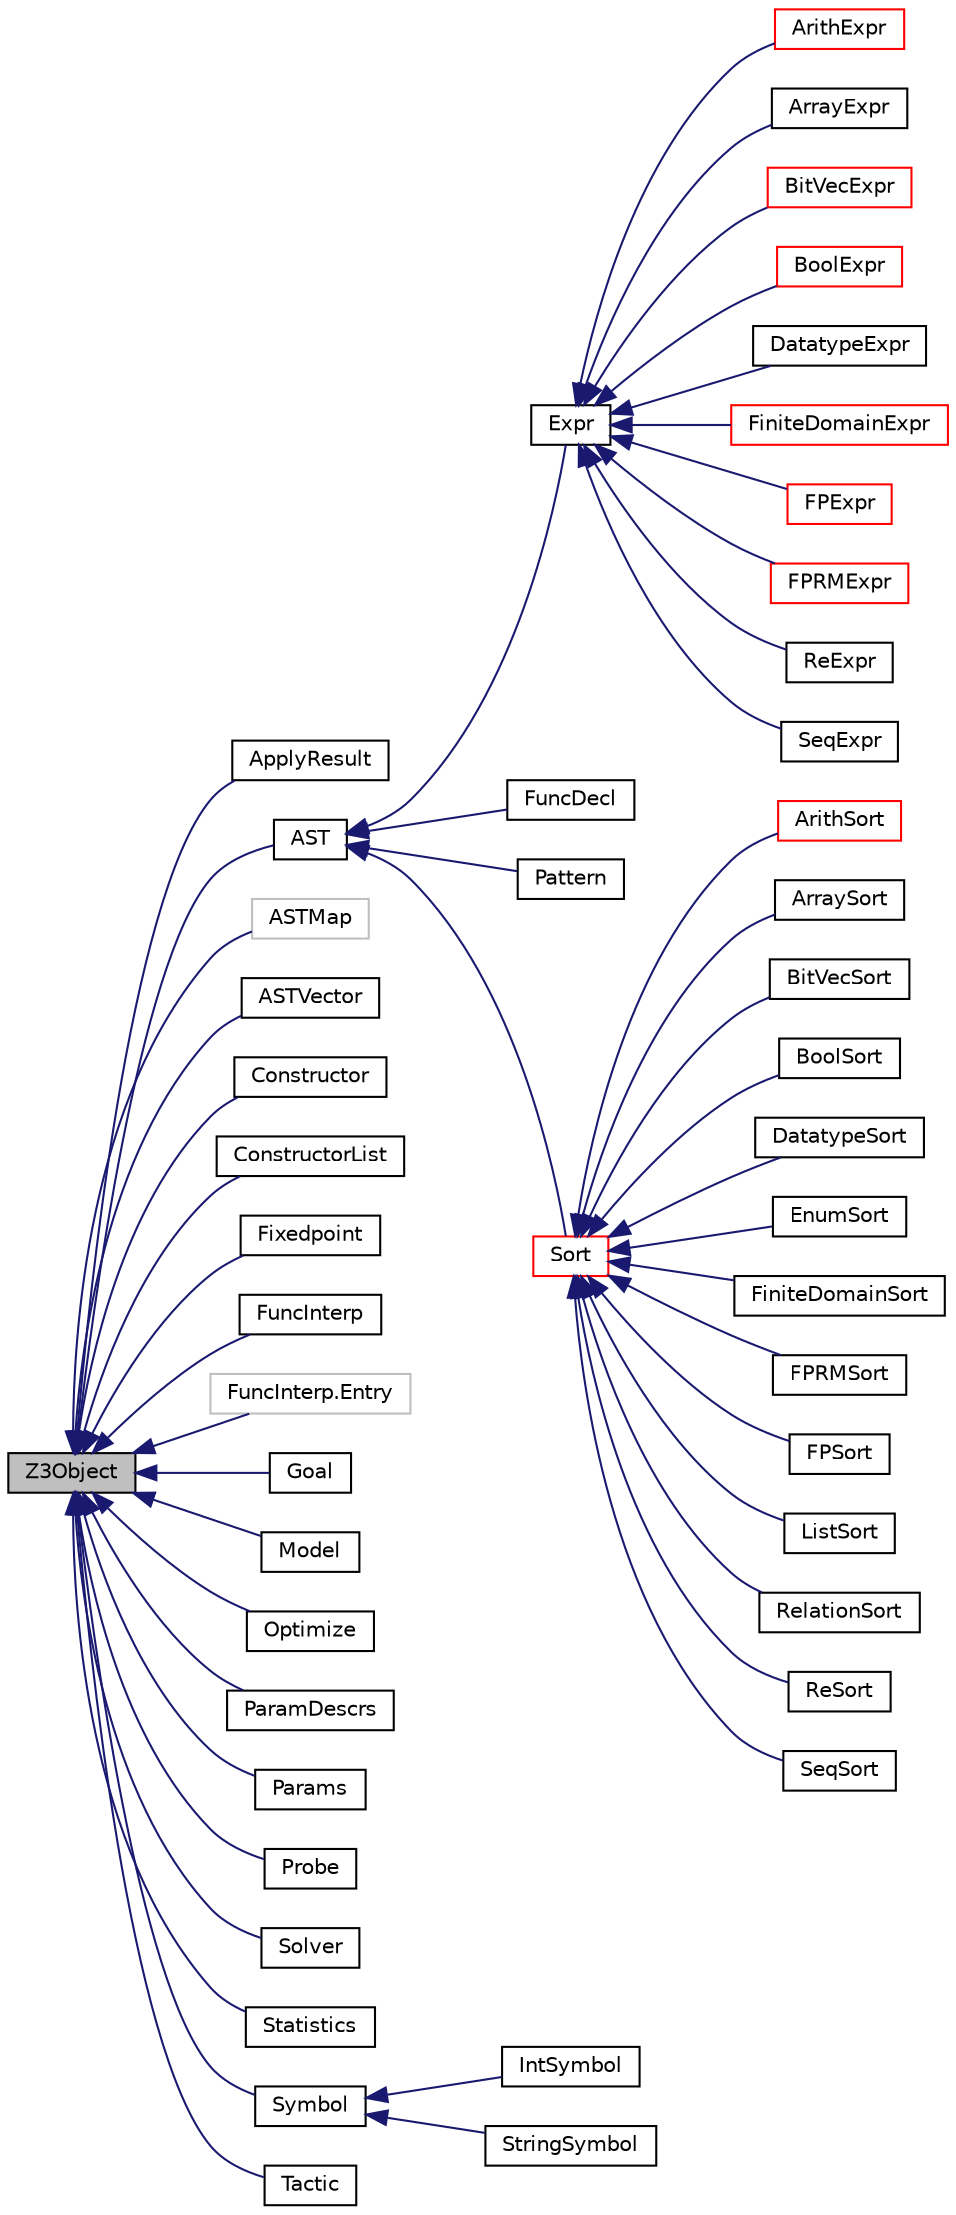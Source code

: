 digraph "Z3Object"
{
  edge [fontname="Helvetica",fontsize="10",labelfontname="Helvetica",labelfontsize="10"];
  node [fontname="Helvetica",fontsize="10",shape=record];
  rankdir="LR";
  Node0 [label="Z3Object",height=0.2,width=0.4,color="black", fillcolor="grey75", style="filled", fontcolor="black"];
  Node0 -> Node1 [dir="back",color="midnightblue",fontsize="10",style="solid",fontname="Helvetica"];
  Node1 [label="ApplyResult",height=0.2,width=0.4,color="black", fillcolor="white", style="filled",URL="$classcom_1_1microsoft_1_1z3_1_1_apply_result.html"];
  Node0 -> Node2 [dir="back",color="midnightblue",fontsize="10",style="solid",fontname="Helvetica"];
  Node2 [label="AST",height=0.2,width=0.4,color="black", fillcolor="white", style="filled",URL="$classcom_1_1microsoft_1_1z3_1_1_a_s_t.html"];
  Node2 -> Node3 [dir="back",color="midnightblue",fontsize="10",style="solid",fontname="Helvetica"];
  Node3 [label="Expr",height=0.2,width=0.4,color="black", fillcolor="white", style="filled",URL="$classcom_1_1microsoft_1_1z3_1_1_expr.html"];
  Node3 -> Node4 [dir="back",color="midnightblue",fontsize="10",style="solid",fontname="Helvetica"];
  Node4 [label="ArithExpr",height=0.2,width=0.4,color="red", fillcolor="white", style="filled",URL="$classcom_1_1microsoft_1_1z3_1_1_arith_expr.html"];
  Node3 -> Node10 [dir="back",color="midnightblue",fontsize="10",style="solid",fontname="Helvetica"];
  Node10 [label="ArrayExpr",height=0.2,width=0.4,color="black", fillcolor="white", style="filled",URL="$classcom_1_1microsoft_1_1z3_1_1_array_expr.html"];
  Node3 -> Node11 [dir="back",color="midnightblue",fontsize="10",style="solid",fontname="Helvetica"];
  Node11 [label="BitVecExpr",height=0.2,width=0.4,color="red", fillcolor="white", style="filled",URL="$classcom_1_1microsoft_1_1z3_1_1_bit_vec_expr.html"];
  Node3 -> Node13 [dir="back",color="midnightblue",fontsize="10",style="solid",fontname="Helvetica"];
  Node13 [label="BoolExpr",height=0.2,width=0.4,color="red", fillcolor="white", style="filled",URL="$classcom_1_1microsoft_1_1z3_1_1_bool_expr.html"];
  Node3 -> Node15 [dir="back",color="midnightblue",fontsize="10",style="solid",fontname="Helvetica"];
  Node15 [label="DatatypeExpr",height=0.2,width=0.4,color="black", fillcolor="white", style="filled",URL="$classcom_1_1microsoft_1_1z3_1_1_datatype_expr.html"];
  Node3 -> Node16 [dir="back",color="midnightblue",fontsize="10",style="solid",fontname="Helvetica"];
  Node16 [label="FiniteDomainExpr",height=0.2,width=0.4,color="red", fillcolor="white", style="filled",URL="$classcom_1_1microsoft_1_1z3_1_1_finite_domain_expr.html"];
  Node3 -> Node18 [dir="back",color="midnightblue",fontsize="10",style="solid",fontname="Helvetica"];
  Node18 [label="FPExpr",height=0.2,width=0.4,color="red", fillcolor="white", style="filled",URL="$classcom_1_1microsoft_1_1z3_1_1_f_p_expr.html"];
  Node3 -> Node20 [dir="back",color="midnightblue",fontsize="10",style="solid",fontname="Helvetica"];
  Node20 [label="FPRMExpr",height=0.2,width=0.4,color="red", fillcolor="white", style="filled",URL="$classcom_1_1microsoft_1_1z3_1_1_f_p_r_m_expr.html"];
  Node3 -> Node22 [dir="back",color="midnightblue",fontsize="10",style="solid",fontname="Helvetica"];
  Node22 [label="ReExpr",height=0.2,width=0.4,color="black", fillcolor="white", style="filled",URL="$classcom_1_1microsoft_1_1z3_1_1_re_expr.html"];
  Node3 -> Node23 [dir="back",color="midnightblue",fontsize="10",style="solid",fontname="Helvetica"];
  Node23 [label="SeqExpr",height=0.2,width=0.4,color="black", fillcolor="white", style="filled",URL="$classcom_1_1microsoft_1_1z3_1_1_seq_expr.html"];
  Node2 -> Node24 [dir="back",color="midnightblue",fontsize="10",style="solid",fontname="Helvetica"];
  Node24 [label="FuncDecl",height=0.2,width=0.4,color="black", fillcolor="white", style="filled",URL="$classcom_1_1microsoft_1_1z3_1_1_func_decl.html"];
  Node2 -> Node25 [dir="back",color="midnightblue",fontsize="10",style="solid",fontname="Helvetica"];
  Node25 [label="Pattern",height=0.2,width=0.4,color="black", fillcolor="white", style="filled",URL="$classcom_1_1microsoft_1_1z3_1_1_pattern.html"];
  Node2 -> Node26 [dir="back",color="midnightblue",fontsize="10",style="solid",fontname="Helvetica"];
  Node26 [label="Sort",height=0.2,width=0.4,color="red", fillcolor="white", style="filled",URL="$classcom_1_1microsoft_1_1z3_1_1_sort.html"];
  Node26 -> Node27 [dir="back",color="midnightblue",fontsize="10",style="solid",fontname="Helvetica"];
  Node27 [label="ArithSort",height=0.2,width=0.4,color="red", fillcolor="white", style="filled",URL="$classcom_1_1microsoft_1_1z3_1_1_arith_sort.html"];
  Node26 -> Node30 [dir="back",color="midnightblue",fontsize="10",style="solid",fontname="Helvetica"];
  Node30 [label="ArraySort",height=0.2,width=0.4,color="black", fillcolor="white", style="filled",URL="$classcom_1_1microsoft_1_1z3_1_1_array_sort.html"];
  Node26 -> Node31 [dir="back",color="midnightblue",fontsize="10",style="solid",fontname="Helvetica"];
  Node31 [label="BitVecSort",height=0.2,width=0.4,color="black", fillcolor="white", style="filled",URL="$classcom_1_1microsoft_1_1z3_1_1_bit_vec_sort.html"];
  Node26 -> Node32 [dir="back",color="midnightblue",fontsize="10",style="solid",fontname="Helvetica"];
  Node32 [label="BoolSort",height=0.2,width=0.4,color="black", fillcolor="white", style="filled",URL="$classcom_1_1microsoft_1_1z3_1_1_bool_sort.html"];
  Node26 -> Node33 [dir="back",color="midnightblue",fontsize="10",style="solid",fontname="Helvetica"];
  Node33 [label="DatatypeSort",height=0.2,width=0.4,color="black", fillcolor="white", style="filled",URL="$classcom_1_1microsoft_1_1z3_1_1_datatype_sort.html"];
  Node26 -> Node34 [dir="back",color="midnightblue",fontsize="10",style="solid",fontname="Helvetica"];
  Node34 [label="EnumSort",height=0.2,width=0.4,color="black", fillcolor="white", style="filled",URL="$classcom_1_1microsoft_1_1z3_1_1_enum_sort.html"];
  Node26 -> Node35 [dir="back",color="midnightblue",fontsize="10",style="solid",fontname="Helvetica"];
  Node35 [label="FiniteDomainSort",height=0.2,width=0.4,color="black", fillcolor="white", style="filled",URL="$classcom_1_1microsoft_1_1z3_1_1_finite_domain_sort.html"];
  Node26 -> Node36 [dir="back",color="midnightblue",fontsize="10",style="solid",fontname="Helvetica"];
  Node36 [label="FPRMSort",height=0.2,width=0.4,color="black", fillcolor="white", style="filled",URL="$classcom_1_1microsoft_1_1z3_1_1_f_p_r_m_sort.html"];
  Node26 -> Node37 [dir="back",color="midnightblue",fontsize="10",style="solid",fontname="Helvetica"];
  Node37 [label="FPSort",height=0.2,width=0.4,color="black", fillcolor="white", style="filled",URL="$classcom_1_1microsoft_1_1z3_1_1_f_p_sort.html"];
  Node26 -> Node38 [dir="back",color="midnightblue",fontsize="10",style="solid",fontname="Helvetica"];
  Node38 [label="ListSort",height=0.2,width=0.4,color="black", fillcolor="white", style="filled",URL="$classcom_1_1microsoft_1_1z3_1_1_list_sort.html"];
  Node26 -> Node39 [dir="back",color="midnightblue",fontsize="10",style="solid",fontname="Helvetica"];
  Node39 [label="RelationSort",height=0.2,width=0.4,color="black", fillcolor="white", style="filled",URL="$classcom_1_1microsoft_1_1z3_1_1_relation_sort.html"];
  Node26 -> Node40 [dir="back",color="midnightblue",fontsize="10",style="solid",fontname="Helvetica"];
  Node40 [label="ReSort",height=0.2,width=0.4,color="black", fillcolor="white", style="filled",URL="$classcom_1_1microsoft_1_1z3_1_1_re_sort.html"];
  Node26 -> Node41 [dir="back",color="midnightblue",fontsize="10",style="solid",fontname="Helvetica"];
  Node41 [label="SeqSort",height=0.2,width=0.4,color="black", fillcolor="white", style="filled",URL="$classcom_1_1microsoft_1_1z3_1_1_seq_sort.html"];
  Node0 -> Node45 [dir="back",color="midnightblue",fontsize="10",style="solid",fontname="Helvetica"];
  Node45 [label="ASTMap",height=0.2,width=0.4,color="grey75", fillcolor="white", style="filled"];
  Node0 -> Node46 [dir="back",color="midnightblue",fontsize="10",style="solid",fontname="Helvetica"];
  Node46 [label="ASTVector",height=0.2,width=0.4,color="black", fillcolor="white", style="filled",URL="$classcom_1_1microsoft_1_1z3_1_1_a_s_t_vector.html"];
  Node0 -> Node47 [dir="back",color="midnightblue",fontsize="10",style="solid",fontname="Helvetica"];
  Node47 [label="Constructor",height=0.2,width=0.4,color="black", fillcolor="white", style="filled",URL="$classcom_1_1microsoft_1_1z3_1_1_constructor.html"];
  Node0 -> Node48 [dir="back",color="midnightblue",fontsize="10",style="solid",fontname="Helvetica"];
  Node48 [label="ConstructorList",height=0.2,width=0.4,color="black", fillcolor="white", style="filled",URL="$classcom_1_1microsoft_1_1z3_1_1_constructor_list.html"];
  Node0 -> Node49 [dir="back",color="midnightblue",fontsize="10",style="solid",fontname="Helvetica"];
  Node49 [label="Fixedpoint",height=0.2,width=0.4,color="black", fillcolor="white", style="filled",URL="$classcom_1_1microsoft_1_1z3_1_1_fixedpoint.html"];
  Node0 -> Node50 [dir="back",color="midnightblue",fontsize="10",style="solid",fontname="Helvetica"];
  Node50 [label="FuncInterp",height=0.2,width=0.4,color="black", fillcolor="white", style="filled",URL="$classcom_1_1microsoft_1_1z3_1_1_func_interp.html"];
  Node0 -> Node51 [dir="back",color="midnightblue",fontsize="10",style="solid",fontname="Helvetica"];
  Node51 [label="FuncInterp.Entry",height=0.2,width=0.4,color="grey75", fillcolor="white", style="filled"];
  Node0 -> Node52 [dir="back",color="midnightblue",fontsize="10",style="solid",fontname="Helvetica"];
  Node52 [label="Goal",height=0.2,width=0.4,color="black", fillcolor="white", style="filled",URL="$classcom_1_1microsoft_1_1z3_1_1_goal.html"];
  Node0 -> Node53 [dir="back",color="midnightblue",fontsize="10",style="solid",fontname="Helvetica"];
  Node53 [label="Model",height=0.2,width=0.4,color="black", fillcolor="white", style="filled",URL="$classcom_1_1microsoft_1_1z3_1_1_model.html"];
  Node0 -> Node54 [dir="back",color="midnightblue",fontsize="10",style="solid",fontname="Helvetica"];
  Node54 [label="Optimize",height=0.2,width=0.4,color="black", fillcolor="white", style="filled",URL="$classcom_1_1microsoft_1_1z3_1_1_optimize.html"];
  Node0 -> Node55 [dir="back",color="midnightblue",fontsize="10",style="solid",fontname="Helvetica"];
  Node55 [label="ParamDescrs",height=0.2,width=0.4,color="black", fillcolor="white", style="filled",URL="$classcom_1_1microsoft_1_1z3_1_1_param_descrs.html"];
  Node0 -> Node56 [dir="back",color="midnightblue",fontsize="10",style="solid",fontname="Helvetica"];
  Node56 [label="Params",height=0.2,width=0.4,color="black", fillcolor="white", style="filled",URL="$classcom_1_1microsoft_1_1z3_1_1_params.html"];
  Node0 -> Node57 [dir="back",color="midnightblue",fontsize="10",style="solid",fontname="Helvetica"];
  Node57 [label="Probe",height=0.2,width=0.4,color="black", fillcolor="white", style="filled",URL="$classcom_1_1microsoft_1_1z3_1_1_probe.html"];
  Node0 -> Node58 [dir="back",color="midnightblue",fontsize="10",style="solid",fontname="Helvetica"];
  Node58 [label="Solver",height=0.2,width=0.4,color="black", fillcolor="white", style="filled",URL="$classcom_1_1microsoft_1_1z3_1_1_solver.html"];
  Node0 -> Node59 [dir="back",color="midnightblue",fontsize="10",style="solid",fontname="Helvetica"];
  Node59 [label="Statistics",height=0.2,width=0.4,color="black", fillcolor="white", style="filled",URL="$classcom_1_1microsoft_1_1z3_1_1_statistics.html"];
  Node0 -> Node60 [dir="back",color="midnightblue",fontsize="10",style="solid",fontname="Helvetica"];
  Node60 [label="Symbol",height=0.2,width=0.4,color="black", fillcolor="white", style="filled",URL="$classcom_1_1microsoft_1_1z3_1_1_symbol.html"];
  Node60 -> Node61 [dir="back",color="midnightblue",fontsize="10",style="solid",fontname="Helvetica"];
  Node61 [label="IntSymbol",height=0.2,width=0.4,color="black", fillcolor="white", style="filled",URL="$classcom_1_1microsoft_1_1z3_1_1_int_symbol.html"];
  Node60 -> Node62 [dir="back",color="midnightblue",fontsize="10",style="solid",fontname="Helvetica"];
  Node62 [label="StringSymbol",height=0.2,width=0.4,color="black", fillcolor="white", style="filled",URL="$classcom_1_1microsoft_1_1z3_1_1_string_symbol.html"];
  Node0 -> Node63 [dir="back",color="midnightblue",fontsize="10",style="solid",fontname="Helvetica"];
  Node63 [label="Tactic",height=0.2,width=0.4,color="black", fillcolor="white", style="filled",URL="$classcom_1_1microsoft_1_1z3_1_1_tactic.html"];
}
